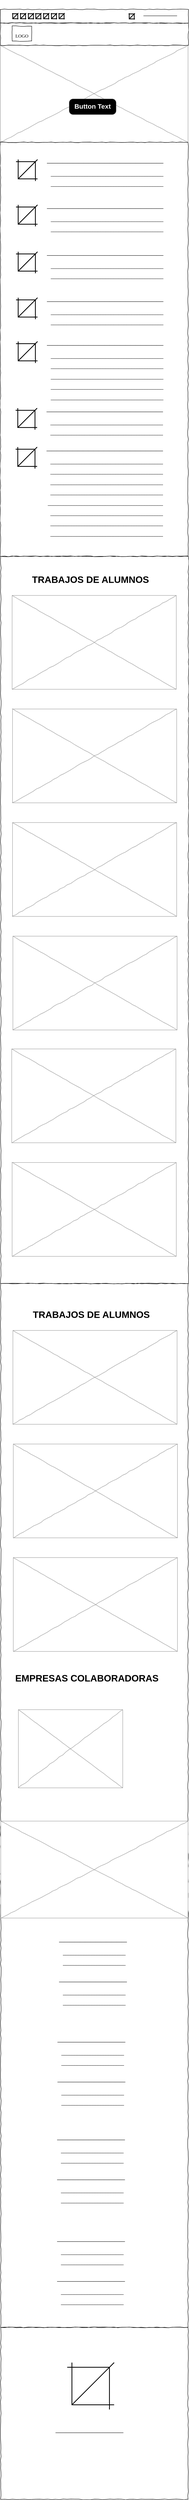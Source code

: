<mxfile version="12.0.2" type="github" pages="1"><diagram id="IyviW6ECQXQ7t4WX5txK" name="Page-1"><mxGraphModel dx="2347" dy="1300" grid="1" gridSize="10" guides="1" tooltips="1" connect="1" arrows="1" fold="1" page="1" pageScale="1" pageWidth="827" pageHeight="1169" math="0" shadow="0"><root><mxCell id="0"/><mxCell id="1" parent="0"/><mxCell id="MSoTj59BH3gJ_e4XX5um-27" value="" style="whiteSpace=wrap;html=1;rounded=0;shadow=0;labelBackgroundColor=none;strokeColor=#000000;strokeWidth=1;fillColor=none;fontFamily=Verdana;fontSize=12;fontColor=#000000;align=center;comic=1;" vertex="1" parent="1"><mxGeometry x="41" y="5983" width="479" height="440" as="geometry"/></mxCell><mxCell id="TQXgbJuyGmBdOLcyDJss-1" value="" style="whiteSpace=wrap;html=1;rounded=0;shadow=0;labelBackgroundColor=none;strokeColor=#000000;strokeWidth=1;fillColor=none;fontFamily=Verdana;fontSize=12;fontColor=#000000;align=center;comic=1;" parent="1" vertex="1"><mxGeometry x="41" y="1453" width="480" height="1860" as="geometry"/></mxCell><mxCell id="TQXgbJuyGmBdOLcyDJss-2" value="" style="verticalLabelPosition=bottom;shadow=0;dashed=0;align=center;html=1;verticalAlign=top;strokeWidth=1;shape=mxgraph.mockup.graphics.simpleIcon;strokeColor=#999999;fillColor=#ffffff;rounded=0;labelBackgroundColor=none;fontFamily=Verdana;fontSize=14;fontColor=#000000;comic=1;" parent="1" vertex="1"><mxGeometry x="40" y="146" width="480" height="248" as="geometry"/></mxCell><mxCell id="TQXgbJuyGmBdOLcyDJss-4" value="" style="whiteSpace=wrap;html=1;rounded=0;shadow=0;labelBackgroundColor=none;strokeColor=#000000;strokeWidth=1;fillColor=none;fontFamily=Verdana;fontSize=12;fontColor=#000000;align=center;comic=1;" parent="1" vertex="1"><mxGeometry x="40" y="89" width="481" height="57" as="geometry"/></mxCell><mxCell id="TQXgbJuyGmBdOLcyDJss-5" value="&lt;font style=&quot;font-size: 12px&quot;&gt;LOGO&lt;br&gt;&lt;/font&gt;" style="whiteSpace=wrap;html=1;rounded=0;shadow=0;labelBackgroundColor=none;strokeColor=#000000;strokeWidth=1;fillColor=#ffffff;fontFamily=Verdana;fontSize=28;fontColor=#000000;align=center;comic=1;" parent="1" vertex="1"><mxGeometry x="70" y="97" width="50" height="38" as="geometry"/></mxCell><mxCell id="TQXgbJuyGmBdOLcyDJss-6" value="" style="whiteSpace=wrap;html=1;rounded=0;shadow=0;labelBackgroundColor=none;strokeColor=#000000;strokeWidth=1;fillColor=none;fontFamily=Verdana;fontSize=12;fontColor=#000000;align=center;comic=1;" parent="1" vertex="1"><mxGeometry x="40" y="394" width="480" height="1059" as="geometry"/></mxCell><mxCell id="TQXgbJuyGmBdOLcyDJss-7" value="" style="html=1;verticalLabelPosition=bottom;align=center;labelBackgroundColor=#ffffff;verticalAlign=top;strokeWidth=2;strokeColor=#000000;fillColor=#ffffff;shadow=0;dashed=0;shape=mxgraph.ios7.icons.crop;fontSize=12;flipH=0;flipV=0;" parent="1" vertex="1"><mxGeometry x="80" y="438" width="55" height="55" as="geometry"/></mxCell><mxCell id="TQXgbJuyGmBdOLcyDJss-8" value="" style="whiteSpace=wrap;html=1;rounded=0;shadow=0;labelBackgroundColor=none;strokeColor=#000000;strokeWidth=1;fillColor=none;fontFamily=Verdana;fontSize=12;fontColor=#000000;align=center;comic=1;" parent="1" vertex="1"><mxGeometry x="41" y="3313" width="479" height="2670" as="geometry"/></mxCell><mxCell id="TQXgbJuyGmBdOLcyDJss-10" value="" style="verticalLabelPosition=bottom;shadow=0;dashed=0;align=center;html=1;verticalAlign=top;strokeWidth=1;shape=mxgraph.mockup.graphics.simpleIcon;strokeColor=#999999;fillColor=#ffffff;rounded=0;labelBackgroundColor=none;fontFamily=Verdana;fontSize=14;fontColor=#000000;comic=1;" parent="1" vertex="1"><mxGeometry x="70" y="1553" width="420" height="240" as="geometry"/></mxCell><mxCell id="TQXgbJuyGmBdOLcyDJss-24" value="" style="shape=image;html=1;verticalAlign=top;verticalLabelPosition=bottom;labelBackgroundColor=#ffffff;imageAspect=0;aspect=fixed;image=https://cdn4.iconfinder.com/data/icons/geosm-e-commerce/48/menu-128.png" parent="1" vertex="1"><mxGeometry x="440" y="84" width="64" height="64" as="geometry"/></mxCell><mxCell id="TQXgbJuyGmBdOLcyDJss-25" value="Button Text" style="strokeWidth=1;shadow=0;dashed=0;align=center;html=1;shape=mxgraph.mockup.buttons.button;strokeColor=#666666;fontColor=#ffffff;mainText=;buttonStyle=round;fontSize=17;fontStyle=1;fillColor=#000000;whiteSpace=wrap;" parent="1" vertex="1"><mxGeometry x="216" y="283" width="120" height="40" as="geometry"/></mxCell><mxCell id="TQXgbJuyGmBdOLcyDJss-40" value="&lt;h1&gt;____________________________________&lt;/h1&gt;&lt;p&gt;&amp;nbsp; &amp;nbsp;__________________________________________________________________&lt;/p&gt;&lt;p&gt;&amp;nbsp; &lt;span&gt;&amp;nbsp;__________________________________________________________________&lt;/span&gt;&lt;/p&gt;" style="text;html=1;strokeColor=none;fillColor=none;spacing=5;spacingTop=-20;whiteSpace=wrap;overflow=hidden;rounded=0;fontSize=12;" parent="1" vertex="1"><mxGeometry x="154" y="417" width="306" height="102" as="geometry"/></mxCell><mxCell id="TQXgbJuyGmBdOLcyDJss-46" value="" style="whiteSpace=wrap;html=1;rounded=0;shadow=0;labelBackgroundColor=none;strokeColor=#000000;strokeWidth=1;fillColor=none;fontFamily=Verdana;fontSize=12;fontColor=#000000;align=center;comic=1;" parent="1" vertex="1"><mxGeometry x="40" y="54" width="481" height="35" as="geometry"/></mxCell><mxCell id="TQXgbJuyGmBdOLcyDJss-47" value="" style="html=1;verticalLabelPosition=bottom;align=center;labelBackgroundColor=#ffffff;verticalAlign=top;strokeWidth=2;strokeColor=#000000;fillColor=#ffffff;shadow=0;dashed=0;shape=mxgraph.ios7.icons.crop;fontSize=12;flipH=0;flipV=0;aspect=fixed;" parent="1" vertex="1"><mxGeometry x="70" y="63.5" width="16" height="16" as="geometry"/></mxCell><mxCell id="TQXgbJuyGmBdOLcyDJss-48" value="" style="html=1;verticalLabelPosition=bottom;align=center;labelBackgroundColor=#ffffff;verticalAlign=top;strokeWidth=2;strokeColor=#000000;fillColor=#ffffff;shadow=0;dashed=0;shape=mxgraph.ios7.icons.crop;fontSize=12;flipH=0;flipV=0;aspect=fixed;" parent="1" vertex="1"><mxGeometry x="90" y="63.5" width="16" height="16" as="geometry"/></mxCell><mxCell id="TQXgbJuyGmBdOLcyDJss-49" value="" style="html=1;verticalLabelPosition=bottom;align=center;labelBackgroundColor=#ffffff;verticalAlign=top;strokeWidth=2;strokeColor=#000000;fillColor=#ffffff;shadow=0;dashed=0;shape=mxgraph.ios7.icons.crop;fontSize=12;flipH=0;flipV=0;aspect=fixed;" parent="1" vertex="1"><mxGeometry x="110" y="63.5" width="16" height="16" as="geometry"/></mxCell><mxCell id="TQXgbJuyGmBdOLcyDJss-50" value="" style="html=1;verticalLabelPosition=bottom;align=center;labelBackgroundColor=#ffffff;verticalAlign=top;strokeWidth=2;strokeColor=#000000;fillColor=#ffffff;shadow=0;dashed=0;shape=mxgraph.ios7.icons.crop;fontSize=12;flipH=0;flipV=0;aspect=fixed;" parent="1" vertex="1"><mxGeometry x="129" y="63.5" width="16" height="16" as="geometry"/></mxCell><mxCell id="TQXgbJuyGmBdOLcyDJss-51" value="" style="html=1;verticalLabelPosition=bottom;align=center;labelBackgroundColor=#ffffff;verticalAlign=top;strokeWidth=2;strokeColor=#000000;fillColor=#ffffff;shadow=0;dashed=0;shape=mxgraph.ios7.icons.crop;fontSize=12;flipH=0;flipV=0;aspect=fixed;" parent="1" vertex="1"><mxGeometry x="149" y="63.5" width="16" height="16" as="geometry"/></mxCell><mxCell id="TQXgbJuyGmBdOLcyDJss-52" value="" style="html=1;verticalLabelPosition=bottom;align=center;labelBackgroundColor=#ffffff;verticalAlign=top;strokeWidth=2;strokeColor=#000000;fillColor=#ffffff;shadow=0;dashed=0;shape=mxgraph.ios7.icons.crop;fontSize=12;flipH=0;flipV=0;aspect=fixed;" parent="1" vertex="1"><mxGeometry x="169" y="63.5" width="16" height="16" as="geometry"/></mxCell><mxCell id="TQXgbJuyGmBdOLcyDJss-53" value="" style="html=1;verticalLabelPosition=bottom;align=center;labelBackgroundColor=#ffffff;verticalAlign=top;strokeWidth=2;strokeColor=#000000;fillColor=#ffffff;shadow=0;dashed=0;shape=mxgraph.ios7.icons.crop;fontSize=12;flipH=0;flipV=0;aspect=fixed;" parent="1" vertex="1"><mxGeometry x="188.5" y="63.5" width="16" height="16" as="geometry"/></mxCell><mxCell id="TQXgbJuyGmBdOLcyDJss-55" value="" style="html=1;verticalLabelPosition=bottom;align=center;labelBackgroundColor=#ffffff;verticalAlign=top;strokeWidth=2;strokeColor=#000000;fillColor=#ffffff;shadow=0;dashed=0;shape=mxgraph.ios7.icons.crop;fontSize=12;flipH=0;flipV=0;aspect=fixed;" parent="1" vertex="1"><mxGeometry x="368" y="64" width="16" height="16" as="geometry"/></mxCell><mxCell id="TQXgbJuyGmBdOLcyDJss-56" value="&lt;h1&gt;___________&lt;/h1&gt;&lt;p&gt;&amp;nbsp;&lt;/p&gt;" style="text;html=1;strokeColor=none;fillColor=none;spacing=5;spacingTop=-20;whiteSpace=wrap;overflow=hidden;rounded=0;fontSize=12;" parent="1" vertex="1"><mxGeometry x="401" y="40" width="94" height="32" as="geometry"/></mxCell><mxCell id="TQXgbJuyGmBdOLcyDJss-62" value="" style="html=1;verticalLabelPosition=bottom;align=center;labelBackgroundColor=#ffffff;verticalAlign=top;strokeWidth=2;strokeColor=#000000;fillColor=#ffffff;shadow=0;dashed=0;shape=mxgraph.ios7.icons.crop;fontSize=12;flipH=0;flipV=0;" parent="1" vertex="1"><mxGeometry x="80" y="554" width="55" height="55" as="geometry"/></mxCell><mxCell id="TQXgbJuyGmBdOLcyDJss-63" value="&lt;h1&gt;____________________________________&lt;/h1&gt;&lt;p&gt;&amp;nbsp; &amp;nbsp;__________________________________________________________________&lt;/p&gt;&lt;p&gt;&amp;nbsp; &lt;span&gt;&amp;nbsp;__________________________________________________________________&lt;/span&gt;&lt;/p&gt;" style="text;html=1;strokeColor=none;fillColor=none;spacing=5;spacingTop=-20;whiteSpace=wrap;overflow=hidden;rounded=0;fontSize=12;" parent="1" vertex="1"><mxGeometry x="154" y="533" width="306" height="102" as="geometry"/></mxCell><mxCell id="TQXgbJuyGmBdOLcyDJss-64" value="" style="html=1;verticalLabelPosition=bottom;align=center;labelBackgroundColor=#ffffff;verticalAlign=top;strokeWidth=2;strokeColor=#000000;fillColor=#ffffff;shadow=0;dashed=0;shape=mxgraph.ios7.icons.crop;fontSize=12;flipH=0;flipV=0;" parent="1" vertex="1"><mxGeometry x="80" y="674" width="55" height="55" as="geometry"/></mxCell><mxCell id="TQXgbJuyGmBdOLcyDJss-65" value="&lt;h1&gt;____________________________________&lt;/h1&gt;&lt;p&gt;&amp;nbsp; &amp;nbsp;__________________________________________________________________&lt;/p&gt;&lt;p&gt;&amp;nbsp; &lt;span&gt;&amp;nbsp;__________________________________________________________________&lt;/span&gt;&lt;/p&gt;" style="text;html=1;strokeColor=none;fillColor=none;spacing=5;spacingTop=-20;whiteSpace=wrap;overflow=hidden;rounded=0;fontSize=12;" parent="1" vertex="1"><mxGeometry x="154" y="653" width="306" height="102" as="geometry"/></mxCell><mxCell id="TQXgbJuyGmBdOLcyDJss-66" value="" style="html=1;verticalLabelPosition=bottom;align=center;labelBackgroundColor=#ffffff;verticalAlign=top;strokeWidth=2;strokeColor=#000000;fillColor=#ffffff;shadow=0;dashed=0;shape=mxgraph.ios7.icons.crop;fontSize=12;flipH=0;flipV=0;" parent="1" vertex="1"><mxGeometry x="80" y="791.5" width="55" height="55" as="geometry"/></mxCell><mxCell id="TQXgbJuyGmBdOLcyDJss-67" value="&lt;h1&gt;____________________________________&lt;/h1&gt;&lt;p&gt;&amp;nbsp; &amp;nbsp;__________________________________________________________________&lt;/p&gt;&lt;p&gt;&amp;nbsp; &lt;span&gt;&amp;nbsp;__________________________________________________________________&lt;/span&gt;&lt;/p&gt;" style="text;html=1;strokeColor=none;fillColor=none;spacing=5;spacingTop=-20;whiteSpace=wrap;overflow=hidden;rounded=0;fontSize=12;" parent="1" vertex="1"><mxGeometry x="154" y="770.5" width="306" height="102" as="geometry"/></mxCell><mxCell id="TQXgbJuyGmBdOLcyDJss-68" value="" style="html=1;verticalLabelPosition=bottom;align=center;labelBackgroundColor=#ffffff;verticalAlign=top;strokeWidth=2;strokeColor=#000000;fillColor=#ffffff;shadow=0;dashed=0;shape=mxgraph.ios7.icons.crop;fontSize=12;flipH=0;flipV=0;" parent="1" vertex="1"><mxGeometry x="80" y="903.5" width="55" height="55" as="geometry"/></mxCell><mxCell id="TQXgbJuyGmBdOLcyDJss-69" value="&lt;h1&gt;____________________________________&lt;/h1&gt;&lt;p&gt;&amp;nbsp; &amp;nbsp;&lt;span&gt;__________________________________________________________________&lt;/span&gt;&lt;/p&gt;&lt;p&gt;&amp;nbsp;&amp;nbsp;&amp;nbsp;__________________________________________________________________&lt;span&gt;__________________________________________________________________&lt;/span&gt;&lt;/p&gt;&lt;p&gt;&amp;nbsp;&amp;nbsp;&amp;nbsp;__________________________________________________________________&lt;span&gt;__________________________________________________________________&lt;/span&gt;&lt;/p&gt;&lt;p&gt;&amp;nbsp;&amp;nbsp;&amp;nbsp;__________________________________________________________________&lt;span&gt;__________________________________________________________________&lt;/span&gt;&lt;/p&gt;&lt;p&gt;&amp;nbsp;&amp;nbsp;&amp;nbsp;__________________________________________________________________&lt;/p&gt;" style="text;html=1;strokeColor=none;fillColor=none;spacing=5;spacingTop=-20;whiteSpace=wrap;overflow=hidden;rounded=0;fontSize=12;" parent="1" vertex="1"><mxGeometry x="154" y="883" width="306" height="211" as="geometry"/></mxCell><mxCell id="TQXgbJuyGmBdOLcyDJss-70" value="" style="html=1;verticalLabelPosition=bottom;align=center;labelBackgroundColor=#ffffff;verticalAlign=top;strokeWidth=2;strokeColor=#000000;fillColor=#ffffff;shadow=0;dashed=0;shape=mxgraph.ios7.icons.crop;fontSize=12;flipH=0;flipV=0;" parent="1" vertex="1"><mxGeometry x="79" y="1074" width="55" height="55" as="geometry"/></mxCell><mxCell id="TQXgbJuyGmBdOLcyDJss-71" value="&lt;h1&gt;____________________________________&lt;/h1&gt;&lt;p&gt;&amp;nbsp; &amp;nbsp;__________________________________________________________________&lt;/p&gt;&lt;p&gt;&amp;nbsp; &lt;span&gt;&amp;nbsp;__________________________________________________________________&lt;/span&gt;&lt;/p&gt;" style="text;html=1;strokeColor=none;fillColor=none;spacing=5;spacingTop=-20;whiteSpace=wrap;overflow=hidden;rounded=0;fontSize=12;" parent="1" vertex="1"><mxGeometry x="153" y="1053" width="306" height="110" as="geometry"/></mxCell><mxCell id="MSoTj59BH3gJ_e4XX5um-1" value="" style="html=1;verticalLabelPosition=bottom;align=center;labelBackgroundColor=#ffffff;verticalAlign=top;strokeWidth=2;strokeColor=#000000;fillColor=#ffffff;shadow=0;dashed=0;shape=mxgraph.ios7.icons.crop;fontSize=12;flipH=0;flipV=0;" vertex="1" parent="1"><mxGeometry x="79" y="1173.5" width="55" height="55" as="geometry"/></mxCell><mxCell id="MSoTj59BH3gJ_e4XX5um-2" value="&lt;h1&gt;____________________________________&lt;/h1&gt;&lt;p&gt;&amp;nbsp; &amp;nbsp;&lt;span&gt;__________________________________________________________________&lt;/span&gt;&lt;/p&gt;&lt;p&gt;&amp;nbsp; &amp;nbsp;&lt;span&gt;__________________________________________________________________&lt;/span&gt;&lt;span&gt;__________________________________________________________________&lt;/span&gt;&lt;/p&gt;&lt;p&gt;&amp;nbsp;&amp;nbsp;&amp;nbsp;____________________________________________________________________________________________________________________________________&lt;/p&gt;&lt;p&gt;&amp;nbsp;&amp;nbsp;&amp;nbsp;____________________________________________________________________________________________________________________________________&lt;/p&gt;&lt;p&gt;&lt;span&gt;&amp;nbsp;____________________________________________&lt;/span&gt;&lt;span&gt;__________________________________________________________________&lt;/span&gt;&lt;span&gt;__________________________________________________________________&lt;/span&gt;&lt;/p&gt;&lt;p&gt;&amp;nbsp;&amp;nbsp;&amp;nbsp;____________________________________________________________________________________________________________________________________&lt;/p&gt;&lt;p&gt;&amp;nbsp;&amp;nbsp;&amp;nbsp;____________________________________________________________________________________________________________________________________&lt;/p&gt;&lt;p&gt;&lt;span&gt;&amp;nbsp; &amp;nbsp;_____________________________________________&lt;/span&gt;_____________________&lt;/p&gt;" style="text;html=1;strokeColor=none;fillColor=none;spacing=5;spacingTop=-20;whiteSpace=wrap;overflow=hidden;rounded=0;fontSize=12;" vertex="1" parent="1"><mxGeometry x="153" y="1153" width="306" height="250" as="geometry"/></mxCell><mxCell id="MSoTj59BH3gJ_e4XX5um-3" value="&lt;h1&gt;TRABAJOS DE ALUMNOS&lt;/h1&gt;" style="text;html=1;strokeColor=none;fillColor=none;spacing=5;spacingTop=-20;whiteSpace=wrap;overflow=hidden;rounded=0;fontSize=12;" vertex="1" parent="1"><mxGeometry x="116" y="1493" width="334" height="40" as="geometry"/></mxCell><mxCell id="MSoTj59BH3gJ_e4XX5um-4" value="" style="verticalLabelPosition=bottom;shadow=0;dashed=0;align=center;html=1;verticalAlign=top;strokeWidth=1;shape=mxgraph.mockup.graphics.simpleIcon;strokeColor=#999999;fillColor=#ffffff;rounded=0;labelBackgroundColor=none;fontFamily=Verdana;fontSize=14;fontColor=#000000;comic=1;" vertex="1" parent="1"><mxGeometry x="71" y="1843.5" width="420" height="240" as="geometry"/></mxCell><mxCell id="MSoTj59BH3gJ_e4XX5um-5" value="" style="verticalLabelPosition=bottom;shadow=0;dashed=0;align=center;html=1;verticalAlign=top;strokeWidth=1;shape=mxgraph.mockup.graphics.simpleIcon;strokeColor=#999999;fillColor=#ffffff;rounded=0;labelBackgroundColor=none;fontFamily=Verdana;fontSize=14;fontColor=#000000;comic=1;" vertex="1" parent="1"><mxGeometry x="71" y="2134" width="420" height="240" as="geometry"/></mxCell><mxCell id="MSoTj59BH3gJ_e4XX5um-6" value="" style="verticalLabelPosition=bottom;shadow=0;dashed=0;align=center;html=1;verticalAlign=top;strokeWidth=1;shape=mxgraph.mockup.graphics.simpleIcon;strokeColor=#999999;fillColor=#ffffff;rounded=0;labelBackgroundColor=none;fontFamily=Verdana;fontSize=14;fontColor=#000000;comic=1;" vertex="1" parent="1"><mxGeometry x="72" y="2424.5" width="420" height="240" as="geometry"/></mxCell><mxCell id="MSoTj59BH3gJ_e4XX5um-7" value="" style="verticalLabelPosition=bottom;shadow=0;dashed=0;align=center;html=1;verticalAlign=top;strokeWidth=1;shape=mxgraph.mockup.graphics.simpleIcon;strokeColor=#999999;fillColor=#ffffff;rounded=0;labelBackgroundColor=none;fontFamily=Verdana;fontSize=14;fontColor=#000000;comic=1;" vertex="1" parent="1"><mxGeometry x="69" y="2713" width="420" height="240" as="geometry"/></mxCell><mxCell id="MSoTj59BH3gJ_e4XX5um-8" value="" style="verticalLabelPosition=bottom;shadow=0;dashed=0;align=center;html=1;verticalAlign=top;strokeWidth=1;shape=mxgraph.mockup.graphics.simpleIcon;strokeColor=#999999;fillColor=#ffffff;rounded=0;labelBackgroundColor=none;fontFamily=Verdana;fontSize=14;fontColor=#000000;comic=1;" vertex="1" parent="1"><mxGeometry x="70" y="3003.5" width="420" height="240" as="geometry"/></mxCell><mxCell id="MSoTj59BH3gJ_e4XX5um-11" value="" style="verticalLabelPosition=bottom;shadow=0;dashed=0;align=center;html=1;verticalAlign=top;strokeWidth=1;shape=mxgraph.mockup.graphics.simpleIcon;strokeColor=#999999;fillColor=#ffffff;rounded=0;labelBackgroundColor=none;fontFamily=Verdana;fontSize=14;fontColor=#000000;comic=1;" vertex="1" parent="1"><mxGeometry x="72" y="3433" width="420" height="240" as="geometry"/></mxCell><mxCell id="MSoTj59BH3gJ_e4XX5um-12" value="&lt;h1&gt;TRABAJOS DE ALUMNOS&lt;/h1&gt;" style="text;html=1;strokeColor=none;fillColor=none;spacing=5;spacingTop=-20;whiteSpace=wrap;overflow=hidden;rounded=0;fontSize=12;" vertex="1" parent="1"><mxGeometry x="118" y="3373" width="334" height="40" as="geometry"/></mxCell><mxCell id="MSoTj59BH3gJ_e4XX5um-13" value="" style="verticalLabelPosition=bottom;shadow=0;dashed=0;align=center;html=1;verticalAlign=top;strokeWidth=1;shape=mxgraph.mockup.graphics.simpleIcon;strokeColor=#999999;fillColor=#ffffff;rounded=0;labelBackgroundColor=none;fontFamily=Verdana;fontSize=14;fontColor=#000000;comic=1;" vertex="1" parent="1"><mxGeometry x="73" y="3723.5" width="420" height="240" as="geometry"/></mxCell><mxCell id="MSoTj59BH3gJ_e4XX5um-14" value="" style="verticalLabelPosition=bottom;shadow=0;dashed=0;align=center;html=1;verticalAlign=top;strokeWidth=1;shape=mxgraph.mockup.graphics.simpleIcon;strokeColor=#999999;fillColor=#ffffff;rounded=0;labelBackgroundColor=none;fontFamily=Verdana;fontSize=14;fontColor=#000000;comic=1;" vertex="1" parent="1"><mxGeometry x="73" y="4014" width="420" height="240" as="geometry"/></mxCell><mxCell id="MSoTj59BH3gJ_e4XX5um-17" value="&lt;h1&gt;EMPRESAS COLABORADORAS&lt;/h1&gt;" style="text;html=1;strokeColor=none;fillColor=none;spacing=5;spacingTop=-20;whiteSpace=wrap;overflow=hidden;rounded=0;fontSize=12;" vertex="1" parent="1"><mxGeometry x="73" y="4303" width="407" height="40" as="geometry"/></mxCell><mxCell id="MSoTj59BH3gJ_e4XX5um-18" value="" style="verticalLabelPosition=bottom;shadow=0;dashed=0;align=center;html=1;verticalAlign=top;strokeWidth=1;shape=mxgraph.mockup.graphics.simpleIcon;strokeColor=#999999;fillColor=#ffffff;rounded=0;labelBackgroundColor=none;fontFamily=Verdana;fontSize=14;fontColor=#000000;comic=1;" vertex="1" parent="1"><mxGeometry x="86" y="4403" width="267" height="200" as="geometry"/></mxCell><mxCell id="MSoTj59BH3gJ_e4XX5um-20" value="" style="verticalLabelPosition=bottom;shadow=0;dashed=0;align=center;html=1;verticalAlign=top;strokeWidth=1;shape=mxgraph.mockup.graphics.simpleIcon;strokeColor=#999999;fillColor=#ffffff;rounded=0;labelBackgroundColor=none;fontFamily=Verdana;fontSize=14;fontColor=#000000;comic=1;" vertex="1" parent="1"><mxGeometry x="41" y="4688" width="479" height="248" as="geometry"/></mxCell><mxCell id="MSoTj59BH3gJ_e4XX5um-21" value="&lt;h1&gt;_____________&lt;/h1&gt;&lt;p&gt;&amp;nbsp; &amp;nbsp;________________________&lt;/p&gt;&lt;p&gt;&amp;nbsp; &amp;nbsp;________________________&lt;/p&gt;&lt;h1&gt;_____________&lt;/h1&gt;&lt;p&gt;&amp;nbsp; &amp;nbsp;________________________&lt;/p&gt;&lt;p&gt;&amp;nbsp; &amp;nbsp;________________________&lt;/p&gt;" style="text;html=1;strokeColor=none;fillColor=none;spacing=5;spacingTop=-20;whiteSpace=wrap;overflow=hidden;rounded=0;fontSize=12;" vertex="1" parent="1"><mxGeometry x="185" y="4967.286" width="190" height="210" as="geometry"/></mxCell><mxCell id="MSoTj59BH3gJ_e4XX5um-22" value="&lt;h1&gt;_____________&lt;/h1&gt;&lt;p&gt;&amp;nbsp; &amp;nbsp;________________________&lt;/p&gt;&lt;p&gt;&amp;nbsp; &amp;nbsp;________________________&lt;/p&gt;&lt;h1&gt;_____________&lt;/h1&gt;&lt;p&gt;&amp;nbsp; &amp;nbsp;________________________&lt;/p&gt;&lt;p&gt;&amp;nbsp; &amp;nbsp;________________________&lt;/p&gt;" style="text;html=1;strokeColor=none;fillColor=none;spacing=5;spacingTop=-20;whiteSpace=wrap;overflow=hidden;rounded=0;fontSize=12;" vertex="1" parent="1"><mxGeometry x="181" y="5222.786" width="190" height="210" as="geometry"/></mxCell><mxCell id="MSoTj59BH3gJ_e4XX5um-23" value="&lt;h1&gt;_____________&lt;/h1&gt;&lt;p&gt;&amp;nbsp; &amp;nbsp;________________________&lt;/p&gt;&lt;p&gt;&amp;nbsp; &amp;nbsp;________________________&lt;/p&gt;&lt;h1&gt;_____________&lt;/h1&gt;&lt;p&gt;&amp;nbsp; &amp;nbsp;________________________&lt;/p&gt;&lt;p&gt;&amp;nbsp; &amp;nbsp;________________________&lt;/p&gt;" style="text;html=1;strokeColor=none;fillColor=none;spacing=5;spacingTop=-20;whiteSpace=wrap;overflow=hidden;rounded=0;fontSize=12;" vertex="1" parent="1"><mxGeometry x="180" y="5472.786" width="190" height="210" as="geometry"/></mxCell><mxCell id="MSoTj59BH3gJ_e4XX5um-24" value="&lt;h1&gt;_____________&lt;/h1&gt;&lt;p&gt;&amp;nbsp; &amp;nbsp;________________________&lt;/p&gt;&lt;p&gt;&amp;nbsp; &amp;nbsp;________________________&lt;/p&gt;&lt;h1&gt;_____________&lt;/h1&gt;&lt;p&gt;&amp;nbsp; &amp;nbsp;________________________&lt;/p&gt;&lt;p&gt;&amp;nbsp; &amp;nbsp;________________________&lt;/p&gt;" style="text;html=1;strokeColor=none;fillColor=none;spacing=5;spacingTop=-20;whiteSpace=wrap;overflow=hidden;rounded=0;fontSize=12;" vertex="1" parent="1"><mxGeometry x="180" y="5732.786" width="190" height="210" as="geometry"/></mxCell><mxCell id="MSoTj59BH3gJ_e4XX5um-25" value="&lt;h1&gt;_____________&lt;/h1&gt;&lt;p&gt;&amp;nbsp;&lt;br&gt;&lt;/p&gt;" style="text;html=1;strokeColor=none;fillColor=none;spacing=5;spacingTop=-20;whiteSpace=wrap;overflow=hidden;rounded=0;fontSize=12;" vertex="1" parent="1"><mxGeometry x="176" y="6221.5" width="190" height="50" as="geometry"/></mxCell><mxCell id="MSoTj59BH3gJ_e4XX5um-26" value="" style="html=1;verticalLabelPosition=bottom;align=center;labelBackgroundColor=#ffffff;verticalAlign=top;strokeWidth=2;strokeColor=#000000;fillColor=#ffffff;shadow=0;dashed=0;shape=mxgraph.ios7.icons.crop;fontSize=12;flipH=0;flipV=0;" vertex="1" parent="1"><mxGeometry x="211" y="6073" width="120" height="120" as="geometry"/></mxCell><mxCell id="MSoTj59BH3gJ_e4XX5um-29" value="" style="shape=image;html=1;verticalAlign=top;verticalLabelPosition=bottom;labelBackgroundColor=#ffffff;imageAspect=0;aspect=fixed;image=https://cdn3.iconfinder.com/data/icons/picons-social/57/03-twitter-128.png;strokeColor=#000000;fillColor=#B3B3B3;fontSize=12;" vertex="1" parent="1"><mxGeometry x="154.529" y="6312.929" width="30" height="30" as="geometry"/></mxCell><mxCell id="MSoTj59BH3gJ_e4XX5um-30" value="" style="shape=image;html=1;verticalAlign=top;verticalLabelPosition=bottom;labelBackgroundColor=#ffffff;imageAspect=0;aspect=fixed;image=https://cdn3.iconfinder.com/data/icons/picons-social/57/06-facebook-128.png;strokeColor=#000000;fillColor=#B3B3B3;fontSize=12;" vertex="1" parent="1"><mxGeometry x="205.5" y="6312.929" width="30" height="30" as="geometry"/></mxCell><mxCell id="MSoTj59BH3gJ_e4XX5um-31" value="" style="shape=image;html=1;verticalAlign=top;verticalLabelPosition=bottom;labelBackgroundColor=#ffffff;imageAspect=0;aspect=fixed;image=https://cdn0.iconfinder.com/data/icons/social-glyph/30/youtube-120.png;strokeColor=#000000;fillColor=#B3B3B3;fontSize=12;" vertex="1" parent="1"><mxGeometry x="256.5" y="6312.929" width="30" height="30" as="geometry"/></mxCell><mxCell id="MSoTj59BH3gJ_e4XX5um-32" value="" style="shape=image;html=1;verticalAlign=top;verticalLabelPosition=bottom;labelBackgroundColor=#ffffff;imageAspect=0;aspect=fixed;image=https://cdn3.iconfinder.com/data/icons/picons-social/57/38-instagram-128.png;strokeColor=#000000;fillColor=#B3B3B3;fontSize=12;" vertex="1" parent="1"><mxGeometry x="306.5" y="6312.929" width="30" height="30" as="geometry"/></mxCell><mxCell id="MSoTj59BH3gJ_e4XX5um-33" value="" style="shape=image;html=1;verticalAlign=top;verticalLabelPosition=bottom;labelBackgroundColor=#ffffff;imageAspect=0;aspect=fixed;image=https://cdn3.iconfinder.com/data/icons/picons-social/57/73-pinterest-128.png;strokeColor=#000000;fillColor=#B3B3B3;fontSize=12;" vertex="1" parent="1"><mxGeometry x="357.529" y="6312.929" width="30" height="30" as="geometry"/></mxCell></root></mxGraphModel></diagram></mxfile>